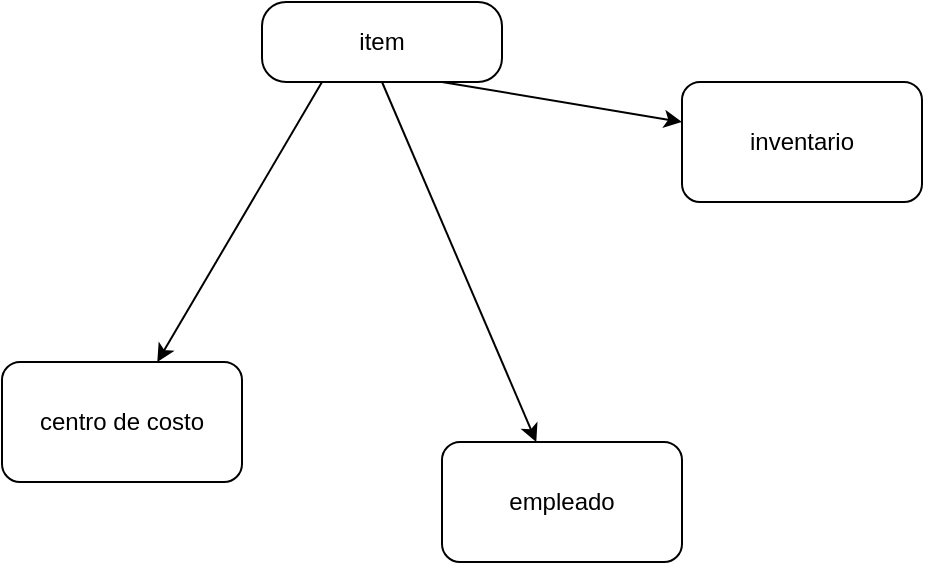 <mxfile>
    <diagram id="I2TttmBmMFMvOxYg_3wL" name="Page-1">
        <mxGraphModel dx="570" dy="486" grid="1" gridSize="10" guides="1" tooltips="1" connect="1" arrows="1" fold="1" page="1" pageScale="1" pageWidth="827" pageHeight="1169" math="0" shadow="0">
            <root>
                <mxCell id="0"/>
                <mxCell id="1" parent="0"/>
                <mxCell id="2" value="inventario" style="rounded=1;whiteSpace=wrap;html=1;" vertex="1" parent="1">
                    <mxGeometry x="360" y="70" width="120" height="60" as="geometry"/>
                </mxCell>
                <mxCell id="7" style="edgeStyle=none;html=1;exitX=0.75;exitY=1;exitDx=0;exitDy=0;" edge="1" parent="1" source="3" target="2">
                    <mxGeometry relative="1" as="geometry"/>
                </mxCell>
                <mxCell id="9" style="edgeStyle=none;html=1;exitX=0.25;exitY=1;exitDx=0;exitDy=0;" edge="1" parent="1" source="3" target="6">
                    <mxGeometry relative="1" as="geometry"/>
                </mxCell>
                <mxCell id="10" style="edgeStyle=none;html=1;exitX=0.5;exitY=1;exitDx=0;exitDy=0;" edge="1" parent="1" source="3" target="4">
                    <mxGeometry relative="1" as="geometry"/>
                </mxCell>
                <mxCell id="3" value="item" style="rounded=1;whiteSpace=wrap;html=1;arcSize=30;" vertex="1" parent="1">
                    <mxGeometry x="150" y="30" width="120" height="40" as="geometry"/>
                </mxCell>
                <mxCell id="4" value="empleado" style="rounded=1;whiteSpace=wrap;html=1;" vertex="1" parent="1">
                    <mxGeometry x="240" y="250" width="120" height="60" as="geometry"/>
                </mxCell>
                <mxCell id="6" value="centro de costo" style="rounded=1;whiteSpace=wrap;html=1;" vertex="1" parent="1">
                    <mxGeometry x="20" y="210" width="120" height="60" as="geometry"/>
                </mxCell>
            </root>
        </mxGraphModel>
    </diagram>
</mxfile>